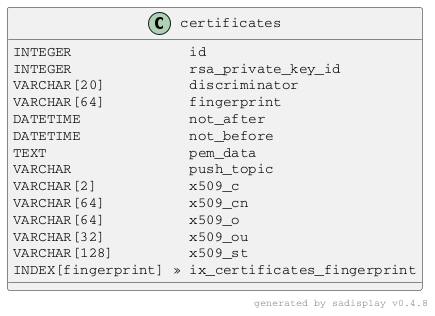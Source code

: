 @startuml

skinparam defaultFontName Courier

Class certificates {
    INTEGER            ★ id                         
    INTEGER            ☆ rsa_private_key_id         
    VARCHAR[20]        ⚪ discriminator              
    VARCHAR[64]        ⚪ fingerprint                
    DATETIME           ⚪ not_after                  
    DATETIME           ⚪ not_before                 
    TEXT               ⚪ pem_data                   
    VARCHAR            ⚪ push_topic                 
    VARCHAR[2]         ⚪ x509_c                     
    VARCHAR[64]        ⚪ x509_cn                    
    VARCHAR[64]        ⚪ x509_o                     
    VARCHAR[32]        ⚪ x509_ou                    
    VARCHAR[128]       ⚪ x509_st                    
    INDEX[fingerprint] » ix_certificates_fingerprint
}

right footer generated by sadisplay v0.4.8

@enduml